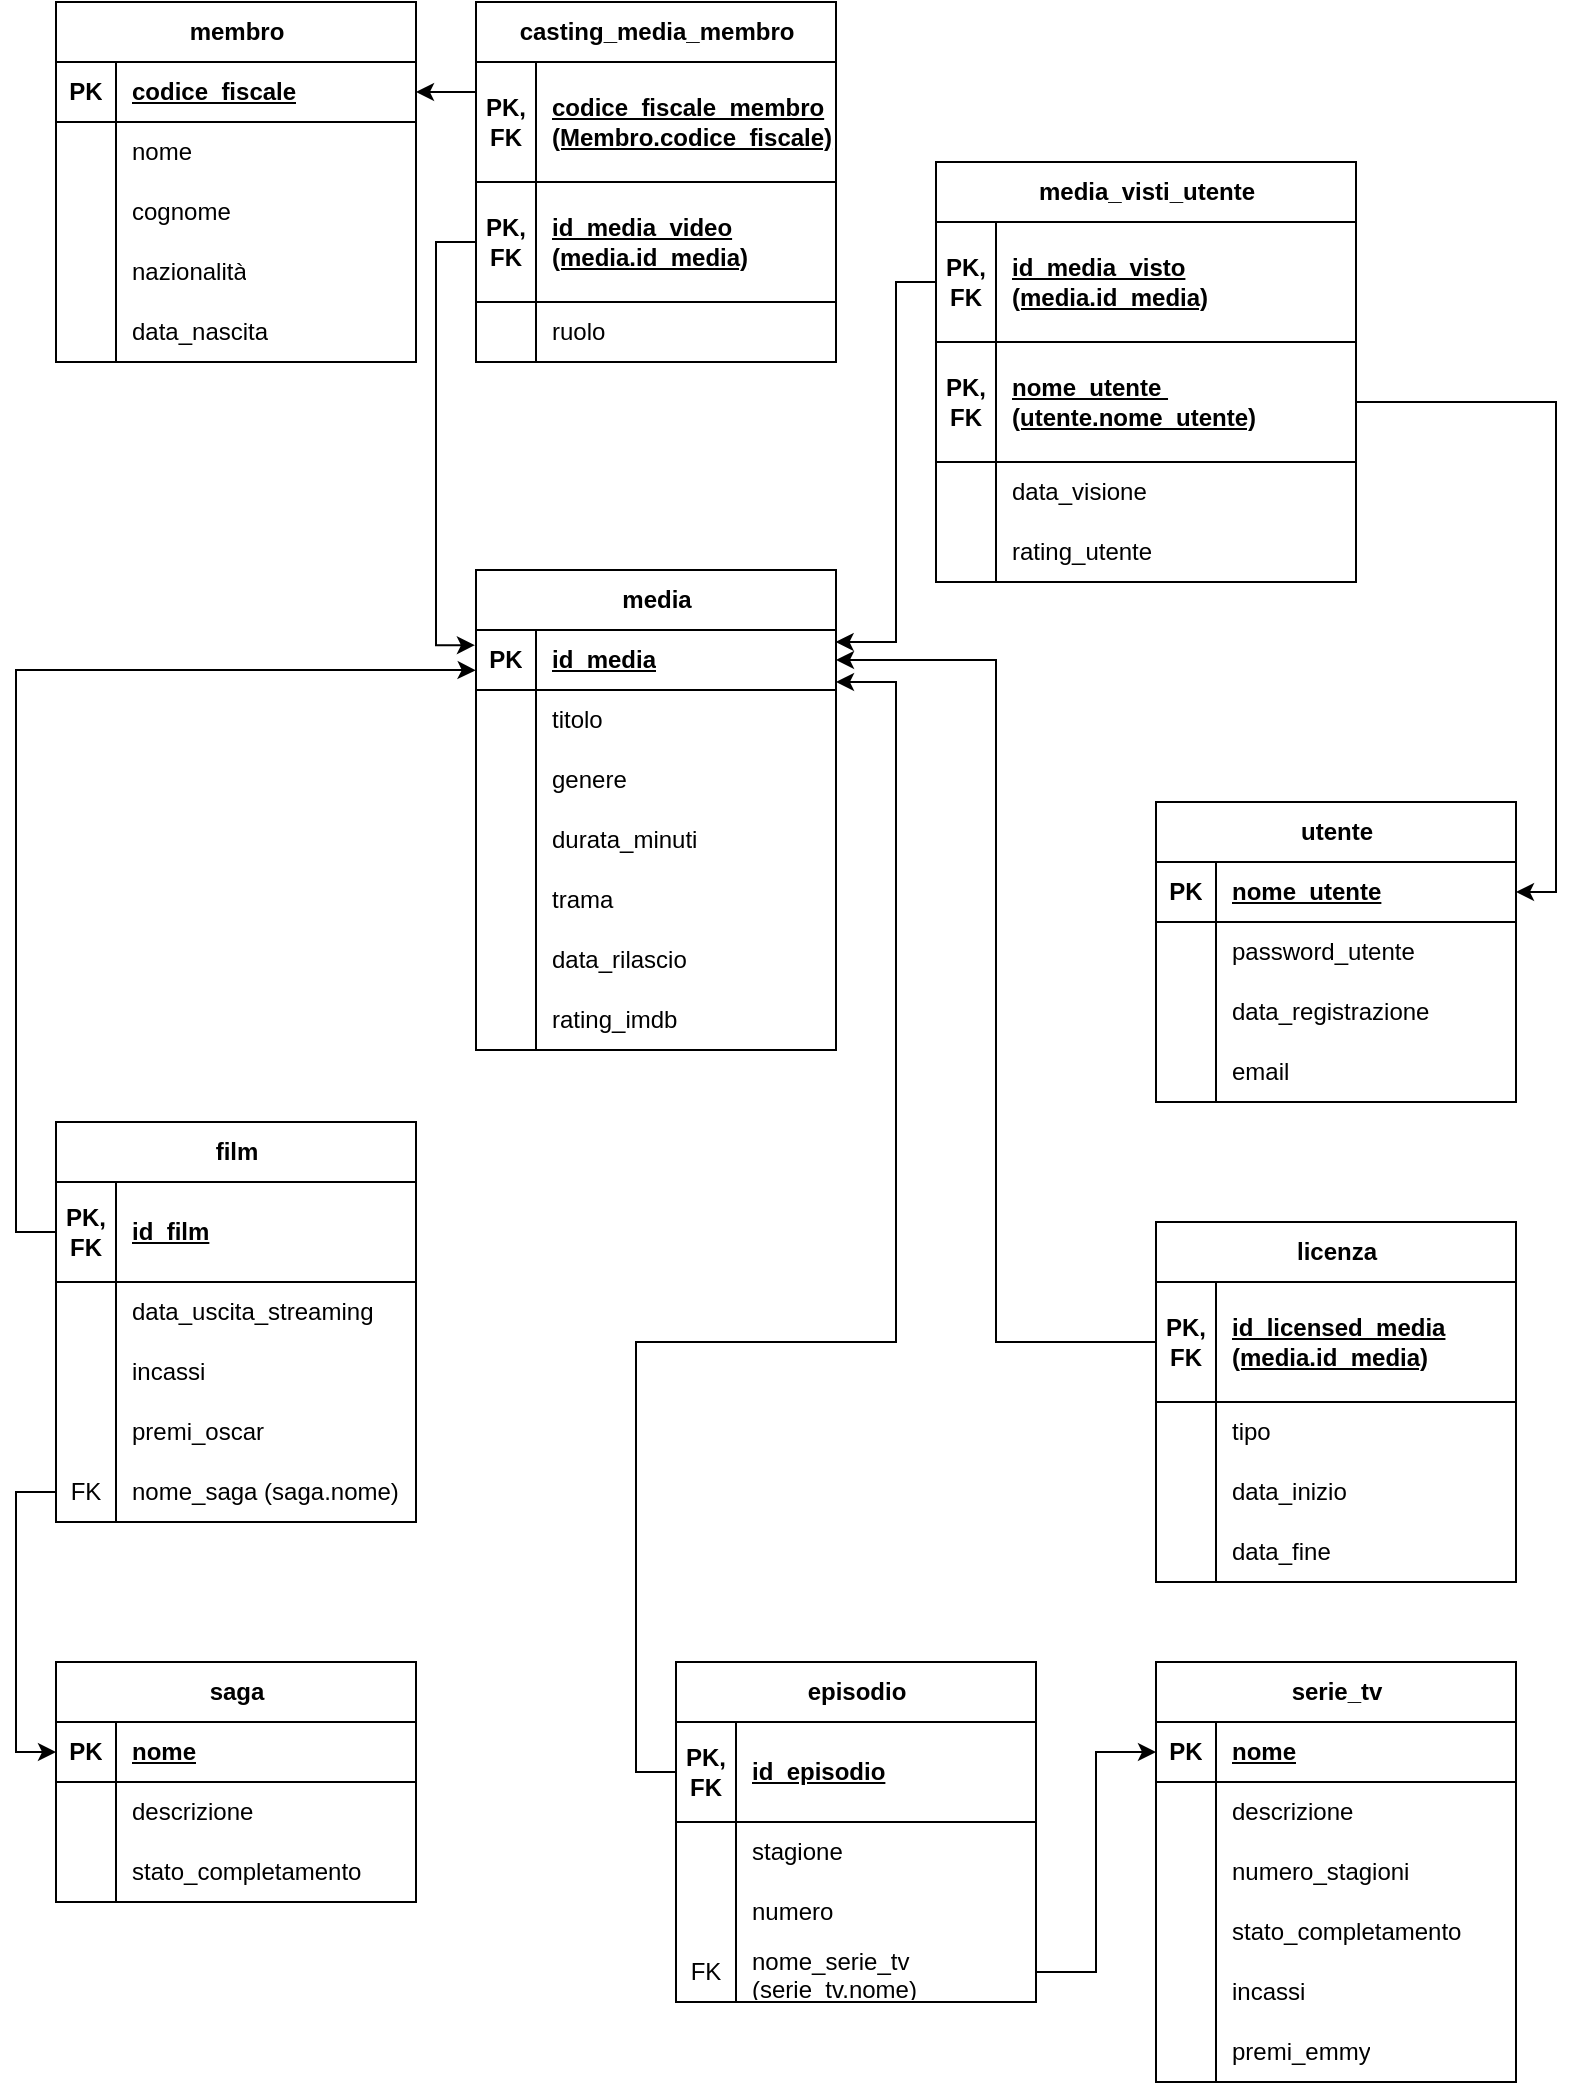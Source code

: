 <mxfile version="27.1.1">
  <diagram name="Pagina-1" id="Is1nwvi72sFFhb8NUbO_">
    <mxGraphModel dx="2946" dy="1118" grid="1" gridSize="10" guides="1" tooltips="1" connect="1" arrows="1" fold="1" page="1" pageScale="1" pageWidth="827" pageHeight="1169" math="0" shadow="0">
      <root>
        <mxCell id="0" />
        <mxCell id="1" parent="0" />
        <mxCell id="gFpOx9tcEaJgVIVXLJ1f-7" value="saga" style="shape=table;startSize=30;container=1;collapsible=1;childLayout=tableLayout;fixedRows=1;rowLines=0;fontStyle=1;align=center;resizeLast=1;html=1;" parent="1" vertex="1">
          <mxGeometry x="40" y="840" width="180" height="120" as="geometry" />
        </mxCell>
        <mxCell id="gFpOx9tcEaJgVIVXLJ1f-8" value="" style="shape=tableRow;horizontal=0;startSize=0;swimlaneHead=0;swimlaneBody=0;fillColor=none;collapsible=0;dropTarget=0;points=[[0,0.5],[1,0.5]];portConstraint=eastwest;top=0;left=0;right=0;bottom=1;" parent="gFpOx9tcEaJgVIVXLJ1f-7" vertex="1">
          <mxGeometry y="30" width="180" height="30" as="geometry" />
        </mxCell>
        <mxCell id="gFpOx9tcEaJgVIVXLJ1f-9" value="PK" style="shape=partialRectangle;connectable=0;fillColor=none;top=0;left=0;bottom=0;right=0;fontStyle=1;overflow=hidden;whiteSpace=wrap;html=1;" parent="gFpOx9tcEaJgVIVXLJ1f-8" vertex="1">
          <mxGeometry width="30" height="30" as="geometry">
            <mxRectangle width="30" height="30" as="alternateBounds" />
          </mxGeometry>
        </mxCell>
        <mxCell id="gFpOx9tcEaJgVIVXLJ1f-10" value="nome" style="shape=partialRectangle;connectable=0;fillColor=none;top=0;left=0;bottom=0;right=0;align=left;spacingLeft=6;fontStyle=5;overflow=hidden;whiteSpace=wrap;html=1;" parent="gFpOx9tcEaJgVIVXLJ1f-8" vertex="1">
          <mxGeometry x="30" width="150" height="30" as="geometry">
            <mxRectangle width="150" height="30" as="alternateBounds" />
          </mxGeometry>
        </mxCell>
        <mxCell id="gFpOx9tcEaJgVIVXLJ1f-11" value="" style="shape=tableRow;horizontal=0;startSize=0;swimlaneHead=0;swimlaneBody=0;fillColor=none;collapsible=0;dropTarget=0;points=[[0,0.5],[1,0.5]];portConstraint=eastwest;top=0;left=0;right=0;bottom=0;" parent="gFpOx9tcEaJgVIVXLJ1f-7" vertex="1">
          <mxGeometry y="60" width="180" height="30" as="geometry" />
        </mxCell>
        <mxCell id="gFpOx9tcEaJgVIVXLJ1f-12" value="" style="shape=partialRectangle;connectable=0;fillColor=none;top=0;left=0;bottom=0;right=0;editable=1;overflow=hidden;whiteSpace=wrap;html=1;" parent="gFpOx9tcEaJgVIVXLJ1f-11" vertex="1">
          <mxGeometry width="30" height="30" as="geometry">
            <mxRectangle width="30" height="30" as="alternateBounds" />
          </mxGeometry>
        </mxCell>
        <mxCell id="gFpOx9tcEaJgVIVXLJ1f-13" value="descrizione" style="shape=partialRectangle;connectable=0;fillColor=none;top=0;left=0;bottom=0;right=0;align=left;spacingLeft=6;overflow=hidden;whiteSpace=wrap;html=1;" parent="gFpOx9tcEaJgVIVXLJ1f-11" vertex="1">
          <mxGeometry x="30" width="150" height="30" as="geometry">
            <mxRectangle width="150" height="30" as="alternateBounds" />
          </mxGeometry>
        </mxCell>
        <mxCell id="gFpOx9tcEaJgVIVXLJ1f-14" value="" style="shape=tableRow;horizontal=0;startSize=0;swimlaneHead=0;swimlaneBody=0;fillColor=none;collapsible=0;dropTarget=0;points=[[0,0.5],[1,0.5]];portConstraint=eastwest;top=0;left=0;right=0;bottom=0;" parent="gFpOx9tcEaJgVIVXLJ1f-7" vertex="1">
          <mxGeometry y="90" width="180" height="30" as="geometry" />
        </mxCell>
        <mxCell id="gFpOx9tcEaJgVIVXLJ1f-15" value="" style="shape=partialRectangle;connectable=0;fillColor=none;top=0;left=0;bottom=0;right=0;editable=1;overflow=hidden;whiteSpace=wrap;html=1;" parent="gFpOx9tcEaJgVIVXLJ1f-14" vertex="1">
          <mxGeometry width="30" height="30" as="geometry">
            <mxRectangle width="30" height="30" as="alternateBounds" />
          </mxGeometry>
        </mxCell>
        <mxCell id="gFpOx9tcEaJgVIVXLJ1f-16" value="stato_completamento" style="shape=partialRectangle;connectable=0;fillColor=none;top=0;left=0;bottom=0;right=0;align=left;spacingLeft=6;overflow=hidden;whiteSpace=wrap;html=1;" parent="gFpOx9tcEaJgVIVXLJ1f-14" vertex="1">
          <mxGeometry x="30" width="150" height="30" as="geometry">
            <mxRectangle width="150" height="30" as="alternateBounds" />
          </mxGeometry>
        </mxCell>
        <mxCell id="gFpOx9tcEaJgVIVXLJ1f-26" value="serie_tv" style="shape=table;startSize=30;container=1;collapsible=1;childLayout=tableLayout;fixedRows=1;rowLines=0;fontStyle=1;align=center;resizeLast=1;html=1;" parent="1" vertex="1">
          <mxGeometry x="590" y="840" width="180" height="210" as="geometry" />
        </mxCell>
        <mxCell id="gFpOx9tcEaJgVIVXLJ1f-27" value="" style="shape=tableRow;horizontal=0;startSize=0;swimlaneHead=0;swimlaneBody=0;fillColor=none;collapsible=0;dropTarget=0;points=[[0,0.5],[1,0.5]];portConstraint=eastwest;top=0;left=0;right=0;bottom=1;" parent="gFpOx9tcEaJgVIVXLJ1f-26" vertex="1">
          <mxGeometry y="30" width="180" height="30" as="geometry" />
        </mxCell>
        <mxCell id="gFpOx9tcEaJgVIVXLJ1f-28" value="PK" style="shape=partialRectangle;connectable=0;fillColor=none;top=0;left=0;bottom=0;right=0;fontStyle=1;overflow=hidden;whiteSpace=wrap;html=1;" parent="gFpOx9tcEaJgVIVXLJ1f-27" vertex="1">
          <mxGeometry width="30" height="30" as="geometry">
            <mxRectangle width="30" height="30" as="alternateBounds" />
          </mxGeometry>
        </mxCell>
        <mxCell id="gFpOx9tcEaJgVIVXLJ1f-29" value="nome" style="shape=partialRectangle;connectable=0;fillColor=none;top=0;left=0;bottom=0;right=0;align=left;spacingLeft=6;fontStyle=5;overflow=hidden;whiteSpace=wrap;html=1;" parent="gFpOx9tcEaJgVIVXLJ1f-27" vertex="1">
          <mxGeometry x="30" width="150" height="30" as="geometry">
            <mxRectangle width="150" height="30" as="alternateBounds" />
          </mxGeometry>
        </mxCell>
        <mxCell id="gFpOx9tcEaJgVIVXLJ1f-30" value="" style="shape=tableRow;horizontal=0;startSize=0;swimlaneHead=0;swimlaneBody=0;fillColor=none;collapsible=0;dropTarget=0;points=[[0,0.5],[1,0.5]];portConstraint=eastwest;top=0;left=0;right=0;bottom=0;" parent="gFpOx9tcEaJgVIVXLJ1f-26" vertex="1">
          <mxGeometry y="60" width="180" height="30" as="geometry" />
        </mxCell>
        <mxCell id="gFpOx9tcEaJgVIVXLJ1f-31" value="" style="shape=partialRectangle;connectable=0;fillColor=none;top=0;left=0;bottom=0;right=0;editable=1;overflow=hidden;whiteSpace=wrap;html=1;" parent="gFpOx9tcEaJgVIVXLJ1f-30" vertex="1">
          <mxGeometry width="30" height="30" as="geometry">
            <mxRectangle width="30" height="30" as="alternateBounds" />
          </mxGeometry>
        </mxCell>
        <mxCell id="gFpOx9tcEaJgVIVXLJ1f-32" value="descrizione" style="shape=partialRectangle;connectable=0;fillColor=none;top=0;left=0;bottom=0;right=0;align=left;spacingLeft=6;overflow=hidden;whiteSpace=wrap;html=1;" parent="gFpOx9tcEaJgVIVXLJ1f-30" vertex="1">
          <mxGeometry x="30" width="150" height="30" as="geometry">
            <mxRectangle width="150" height="30" as="alternateBounds" />
          </mxGeometry>
        </mxCell>
        <mxCell id="gFpOx9tcEaJgVIVXLJ1f-33" value="" style="shape=tableRow;horizontal=0;startSize=0;swimlaneHead=0;swimlaneBody=0;fillColor=none;collapsible=0;dropTarget=0;points=[[0,0.5],[1,0.5]];portConstraint=eastwest;top=0;left=0;right=0;bottom=0;" parent="gFpOx9tcEaJgVIVXLJ1f-26" vertex="1">
          <mxGeometry y="90" width="180" height="30" as="geometry" />
        </mxCell>
        <mxCell id="gFpOx9tcEaJgVIVXLJ1f-34" value="" style="shape=partialRectangle;connectable=0;fillColor=none;top=0;left=0;bottom=0;right=0;editable=1;overflow=hidden;whiteSpace=wrap;html=1;" parent="gFpOx9tcEaJgVIVXLJ1f-33" vertex="1">
          <mxGeometry width="30" height="30" as="geometry">
            <mxRectangle width="30" height="30" as="alternateBounds" />
          </mxGeometry>
        </mxCell>
        <mxCell id="gFpOx9tcEaJgVIVXLJ1f-35" value="numero_stagioni" style="shape=partialRectangle;connectable=0;fillColor=none;top=0;left=0;bottom=0;right=0;align=left;spacingLeft=6;overflow=hidden;whiteSpace=wrap;html=1;" parent="gFpOx9tcEaJgVIVXLJ1f-33" vertex="1">
          <mxGeometry x="30" width="150" height="30" as="geometry">
            <mxRectangle width="150" height="30" as="alternateBounds" />
          </mxGeometry>
        </mxCell>
        <mxCell id="gFpOx9tcEaJgVIVXLJ1f-36" value="" style="shape=tableRow;horizontal=0;startSize=0;swimlaneHead=0;swimlaneBody=0;fillColor=none;collapsible=0;dropTarget=0;points=[[0,0.5],[1,0.5]];portConstraint=eastwest;top=0;left=0;right=0;bottom=0;" parent="gFpOx9tcEaJgVIVXLJ1f-26" vertex="1">
          <mxGeometry y="120" width="180" height="30" as="geometry" />
        </mxCell>
        <mxCell id="gFpOx9tcEaJgVIVXLJ1f-37" value="" style="shape=partialRectangle;connectable=0;fillColor=none;top=0;left=0;bottom=0;right=0;editable=1;overflow=hidden;whiteSpace=wrap;html=1;" parent="gFpOx9tcEaJgVIVXLJ1f-36" vertex="1">
          <mxGeometry width="30" height="30" as="geometry">
            <mxRectangle width="30" height="30" as="alternateBounds" />
          </mxGeometry>
        </mxCell>
        <mxCell id="gFpOx9tcEaJgVIVXLJ1f-38" value="stato_completamento" style="shape=partialRectangle;connectable=0;fillColor=none;top=0;left=0;bottom=0;right=0;align=left;spacingLeft=6;overflow=hidden;whiteSpace=wrap;html=1;" parent="gFpOx9tcEaJgVIVXLJ1f-36" vertex="1">
          <mxGeometry x="30" width="150" height="30" as="geometry">
            <mxRectangle width="150" height="30" as="alternateBounds" />
          </mxGeometry>
        </mxCell>
        <mxCell id="gFpOx9tcEaJgVIVXLJ1f-42" value="" style="shape=tableRow;horizontal=0;startSize=0;swimlaneHead=0;swimlaneBody=0;fillColor=none;collapsible=0;dropTarget=0;points=[[0,0.5],[1,0.5]];portConstraint=eastwest;top=0;left=0;right=0;bottom=0;" parent="gFpOx9tcEaJgVIVXLJ1f-26" vertex="1">
          <mxGeometry y="150" width="180" height="30" as="geometry" />
        </mxCell>
        <mxCell id="gFpOx9tcEaJgVIVXLJ1f-43" value="" style="shape=partialRectangle;connectable=0;fillColor=none;top=0;left=0;bottom=0;right=0;editable=1;overflow=hidden;whiteSpace=wrap;html=1;" parent="gFpOx9tcEaJgVIVXLJ1f-42" vertex="1">
          <mxGeometry width="30" height="30" as="geometry">
            <mxRectangle width="30" height="30" as="alternateBounds" />
          </mxGeometry>
        </mxCell>
        <mxCell id="gFpOx9tcEaJgVIVXLJ1f-44" value="incassi" style="shape=partialRectangle;connectable=0;fillColor=none;top=0;left=0;bottom=0;right=0;align=left;spacingLeft=6;overflow=hidden;whiteSpace=wrap;html=1;" parent="gFpOx9tcEaJgVIVXLJ1f-42" vertex="1">
          <mxGeometry x="30" width="150" height="30" as="geometry">
            <mxRectangle width="150" height="30" as="alternateBounds" />
          </mxGeometry>
        </mxCell>
        <mxCell id="gFpOx9tcEaJgVIVXLJ1f-45" value="" style="shape=tableRow;horizontal=0;startSize=0;swimlaneHead=0;swimlaneBody=0;fillColor=none;collapsible=0;dropTarget=0;points=[[0,0.5],[1,0.5]];portConstraint=eastwest;top=0;left=0;right=0;bottom=0;" parent="gFpOx9tcEaJgVIVXLJ1f-26" vertex="1">
          <mxGeometry y="180" width="180" height="30" as="geometry" />
        </mxCell>
        <mxCell id="gFpOx9tcEaJgVIVXLJ1f-46" value="" style="shape=partialRectangle;connectable=0;fillColor=none;top=0;left=0;bottom=0;right=0;editable=1;overflow=hidden;whiteSpace=wrap;html=1;" parent="gFpOx9tcEaJgVIVXLJ1f-45" vertex="1">
          <mxGeometry width="30" height="30" as="geometry">
            <mxRectangle width="30" height="30" as="alternateBounds" />
          </mxGeometry>
        </mxCell>
        <mxCell id="gFpOx9tcEaJgVIVXLJ1f-47" value="premi_emmy" style="shape=partialRectangle;connectable=0;fillColor=none;top=0;left=0;bottom=0;right=0;align=left;spacingLeft=6;overflow=hidden;whiteSpace=wrap;html=1;" parent="gFpOx9tcEaJgVIVXLJ1f-45" vertex="1">
          <mxGeometry x="30" width="150" height="30" as="geometry">
            <mxRectangle width="150" height="30" as="alternateBounds" />
          </mxGeometry>
        </mxCell>
        <mxCell id="gFpOx9tcEaJgVIVXLJ1f-48" value="film" style="shape=table;startSize=30;container=1;collapsible=1;childLayout=tableLayout;fixedRows=1;rowLines=0;fontStyle=1;align=center;resizeLast=1;html=1;" parent="1" vertex="1">
          <mxGeometry x="40" y="570" width="180" height="200" as="geometry" />
        </mxCell>
        <mxCell id="gFpOx9tcEaJgVIVXLJ1f-49" value="" style="shape=tableRow;horizontal=0;startSize=0;swimlaneHead=0;swimlaneBody=0;fillColor=none;collapsible=0;dropTarget=0;points=[[0,0.5],[1,0.5]];portConstraint=eastwest;top=0;left=0;right=0;bottom=1;" parent="gFpOx9tcEaJgVIVXLJ1f-48" vertex="1">
          <mxGeometry y="30" width="180" height="50" as="geometry" />
        </mxCell>
        <mxCell id="gFpOx9tcEaJgVIVXLJ1f-50" value="&lt;div&gt;PK,&lt;/div&gt;&lt;div&gt;FK&lt;/div&gt;" style="shape=partialRectangle;connectable=0;fillColor=none;top=0;left=0;bottom=0;right=0;fontStyle=1;overflow=hidden;whiteSpace=wrap;html=1;" parent="gFpOx9tcEaJgVIVXLJ1f-49" vertex="1">
          <mxGeometry width="30" height="50" as="geometry">
            <mxRectangle width="30" height="50" as="alternateBounds" />
          </mxGeometry>
        </mxCell>
        <mxCell id="gFpOx9tcEaJgVIVXLJ1f-51" value="id_film" style="shape=partialRectangle;connectable=0;fillColor=none;top=0;left=0;bottom=0;right=0;align=left;spacingLeft=6;fontStyle=5;overflow=hidden;whiteSpace=wrap;html=1;" parent="gFpOx9tcEaJgVIVXLJ1f-49" vertex="1">
          <mxGeometry x="30" width="150" height="50" as="geometry">
            <mxRectangle width="150" height="50" as="alternateBounds" />
          </mxGeometry>
        </mxCell>
        <mxCell id="gFpOx9tcEaJgVIVXLJ1f-70" value="" style="shape=tableRow;horizontal=0;startSize=0;swimlaneHead=0;swimlaneBody=0;fillColor=none;collapsible=0;dropTarget=0;points=[[0,0.5],[1,0.5]];portConstraint=eastwest;top=0;left=0;right=0;bottom=0;" parent="gFpOx9tcEaJgVIVXLJ1f-48" vertex="1">
          <mxGeometry y="80" width="180" height="30" as="geometry" />
        </mxCell>
        <mxCell id="gFpOx9tcEaJgVIVXLJ1f-71" value="" style="shape=partialRectangle;connectable=0;fillColor=none;top=0;left=0;bottom=0;right=0;editable=1;overflow=hidden;whiteSpace=wrap;html=1;" parent="gFpOx9tcEaJgVIVXLJ1f-70" vertex="1">
          <mxGeometry width="30" height="30" as="geometry">
            <mxRectangle width="30" height="30" as="alternateBounds" />
          </mxGeometry>
        </mxCell>
        <mxCell id="gFpOx9tcEaJgVIVXLJ1f-72" value="data_uscita_streaming" style="shape=partialRectangle;connectable=0;fillColor=none;top=0;left=0;bottom=0;right=0;align=left;spacingLeft=6;overflow=hidden;whiteSpace=wrap;html=1;" parent="gFpOx9tcEaJgVIVXLJ1f-70" vertex="1">
          <mxGeometry x="30" width="150" height="30" as="geometry">
            <mxRectangle width="150" height="30" as="alternateBounds" />
          </mxGeometry>
        </mxCell>
        <mxCell id="gFpOx9tcEaJgVIVXLJ1f-73" value="" style="shape=tableRow;horizontal=0;startSize=0;swimlaneHead=0;swimlaneBody=0;fillColor=none;collapsible=0;dropTarget=0;points=[[0,0.5],[1,0.5]];portConstraint=eastwest;top=0;left=0;right=0;bottom=0;" parent="gFpOx9tcEaJgVIVXLJ1f-48" vertex="1">
          <mxGeometry y="110" width="180" height="30" as="geometry" />
        </mxCell>
        <mxCell id="gFpOx9tcEaJgVIVXLJ1f-74" value="" style="shape=partialRectangle;connectable=0;fillColor=none;top=0;left=0;bottom=0;right=0;editable=1;overflow=hidden;whiteSpace=wrap;html=1;" parent="gFpOx9tcEaJgVIVXLJ1f-73" vertex="1">
          <mxGeometry width="30" height="30" as="geometry">
            <mxRectangle width="30" height="30" as="alternateBounds" />
          </mxGeometry>
        </mxCell>
        <mxCell id="gFpOx9tcEaJgVIVXLJ1f-75" value="incassi" style="shape=partialRectangle;connectable=0;fillColor=none;top=0;left=0;bottom=0;right=0;align=left;spacingLeft=6;overflow=hidden;whiteSpace=wrap;html=1;" parent="gFpOx9tcEaJgVIVXLJ1f-73" vertex="1">
          <mxGeometry x="30" width="150" height="30" as="geometry">
            <mxRectangle width="150" height="30" as="alternateBounds" />
          </mxGeometry>
        </mxCell>
        <mxCell id="gFpOx9tcEaJgVIVXLJ1f-76" value="" style="shape=tableRow;horizontal=0;startSize=0;swimlaneHead=0;swimlaneBody=0;fillColor=none;collapsible=0;dropTarget=0;points=[[0,0.5],[1,0.5]];portConstraint=eastwest;top=0;left=0;right=0;bottom=0;" parent="gFpOx9tcEaJgVIVXLJ1f-48" vertex="1">
          <mxGeometry y="140" width="180" height="30" as="geometry" />
        </mxCell>
        <mxCell id="gFpOx9tcEaJgVIVXLJ1f-77" value="" style="shape=partialRectangle;connectable=0;fillColor=none;top=0;left=0;bottom=0;right=0;editable=1;overflow=hidden;whiteSpace=wrap;html=1;" parent="gFpOx9tcEaJgVIVXLJ1f-76" vertex="1">
          <mxGeometry width="30" height="30" as="geometry">
            <mxRectangle width="30" height="30" as="alternateBounds" />
          </mxGeometry>
        </mxCell>
        <mxCell id="gFpOx9tcEaJgVIVXLJ1f-78" value="premi_oscar" style="shape=partialRectangle;connectable=0;fillColor=none;top=0;left=0;bottom=0;right=0;align=left;spacingLeft=6;overflow=hidden;whiteSpace=wrap;html=1;" parent="gFpOx9tcEaJgVIVXLJ1f-76" vertex="1">
          <mxGeometry x="30" width="150" height="30" as="geometry">
            <mxRectangle width="150" height="30" as="alternateBounds" />
          </mxGeometry>
        </mxCell>
        <mxCell id="gFpOx9tcEaJgVIVXLJ1f-143" style="shape=tableRow;horizontal=0;startSize=0;swimlaneHead=0;swimlaneBody=0;fillColor=none;collapsible=0;dropTarget=0;points=[[0,0.5],[1,0.5]];portConstraint=eastwest;top=0;left=0;right=0;bottom=0;" parent="gFpOx9tcEaJgVIVXLJ1f-48" vertex="1">
          <mxGeometry y="170" width="180" height="30" as="geometry" />
        </mxCell>
        <mxCell id="gFpOx9tcEaJgVIVXLJ1f-144" value="FK" style="shape=partialRectangle;connectable=0;fillColor=none;top=0;left=0;bottom=0;right=0;editable=1;overflow=hidden;whiteSpace=wrap;html=1;" parent="gFpOx9tcEaJgVIVXLJ1f-143" vertex="1">
          <mxGeometry width="30" height="30" as="geometry">
            <mxRectangle width="30" height="30" as="alternateBounds" />
          </mxGeometry>
        </mxCell>
        <mxCell id="gFpOx9tcEaJgVIVXLJ1f-145" value="nome_saga (saga.nome)" style="shape=partialRectangle;connectable=0;fillColor=none;top=0;left=0;bottom=0;right=0;align=left;spacingLeft=6;overflow=hidden;whiteSpace=wrap;html=1;" parent="gFpOx9tcEaJgVIVXLJ1f-143" vertex="1">
          <mxGeometry x="30" width="150" height="30" as="geometry">
            <mxRectangle width="150" height="30" as="alternateBounds" />
          </mxGeometry>
        </mxCell>
        <mxCell id="gFpOx9tcEaJgVIVXLJ1f-79" value="episodio" style="shape=table;startSize=30;container=1;collapsible=1;childLayout=tableLayout;fixedRows=1;rowLines=0;fontStyle=1;align=center;resizeLast=1;html=1;" parent="1" vertex="1">
          <mxGeometry x="350" y="840" width="180" height="170" as="geometry" />
        </mxCell>
        <mxCell id="gFpOx9tcEaJgVIVXLJ1f-80" value="" style="shape=tableRow;horizontal=0;startSize=0;swimlaneHead=0;swimlaneBody=0;fillColor=none;collapsible=0;dropTarget=0;points=[[0,0.5],[1,0.5]];portConstraint=eastwest;top=0;left=0;right=0;bottom=1;" parent="gFpOx9tcEaJgVIVXLJ1f-79" vertex="1">
          <mxGeometry y="30" width="180" height="50" as="geometry" />
        </mxCell>
        <mxCell id="gFpOx9tcEaJgVIVXLJ1f-81" value="&lt;div&gt;PK,&lt;/div&gt;&lt;div&gt;FK&lt;/div&gt;" style="shape=partialRectangle;connectable=0;fillColor=none;top=0;left=0;bottom=0;right=0;fontStyle=1;overflow=hidden;whiteSpace=wrap;html=1;" parent="gFpOx9tcEaJgVIVXLJ1f-80" vertex="1">
          <mxGeometry width="30" height="50" as="geometry">
            <mxRectangle width="30" height="50" as="alternateBounds" />
          </mxGeometry>
        </mxCell>
        <mxCell id="gFpOx9tcEaJgVIVXLJ1f-82" value="id_episodio" style="shape=partialRectangle;connectable=0;fillColor=none;top=0;left=0;bottom=0;right=0;align=left;spacingLeft=6;fontStyle=5;overflow=hidden;whiteSpace=wrap;html=1;" parent="gFpOx9tcEaJgVIVXLJ1f-80" vertex="1">
          <mxGeometry x="30" width="150" height="50" as="geometry">
            <mxRectangle width="150" height="50" as="alternateBounds" />
          </mxGeometry>
        </mxCell>
        <mxCell id="gFpOx9tcEaJgVIVXLJ1f-101" value="" style="shape=tableRow;horizontal=0;startSize=0;swimlaneHead=0;swimlaneBody=0;fillColor=none;collapsible=0;dropTarget=0;points=[[0,0.5],[1,0.5]];portConstraint=eastwest;top=0;left=0;right=0;bottom=0;" parent="gFpOx9tcEaJgVIVXLJ1f-79" vertex="1">
          <mxGeometry y="80" width="180" height="30" as="geometry" />
        </mxCell>
        <mxCell id="gFpOx9tcEaJgVIVXLJ1f-102" value="" style="shape=partialRectangle;connectable=0;fillColor=none;top=0;left=0;bottom=0;right=0;editable=1;overflow=hidden;whiteSpace=wrap;html=1;" parent="gFpOx9tcEaJgVIVXLJ1f-101" vertex="1">
          <mxGeometry width="30" height="30" as="geometry">
            <mxRectangle width="30" height="30" as="alternateBounds" />
          </mxGeometry>
        </mxCell>
        <mxCell id="gFpOx9tcEaJgVIVXLJ1f-103" value="stagione" style="shape=partialRectangle;connectable=0;fillColor=none;top=0;left=0;bottom=0;right=0;align=left;spacingLeft=6;overflow=hidden;whiteSpace=wrap;html=1;" parent="gFpOx9tcEaJgVIVXLJ1f-101" vertex="1">
          <mxGeometry x="30" width="150" height="30" as="geometry">
            <mxRectangle width="150" height="30" as="alternateBounds" />
          </mxGeometry>
        </mxCell>
        <mxCell id="gFpOx9tcEaJgVIVXLJ1f-104" value="" style="shape=tableRow;horizontal=0;startSize=0;swimlaneHead=0;swimlaneBody=0;fillColor=none;collapsible=0;dropTarget=0;points=[[0,0.5],[1,0.5]];portConstraint=eastwest;top=0;left=0;right=0;bottom=0;" parent="gFpOx9tcEaJgVIVXLJ1f-79" vertex="1">
          <mxGeometry y="110" width="180" height="30" as="geometry" />
        </mxCell>
        <mxCell id="gFpOx9tcEaJgVIVXLJ1f-105" value="" style="shape=partialRectangle;connectable=0;fillColor=none;top=0;left=0;bottom=0;right=0;editable=1;overflow=hidden;whiteSpace=wrap;html=1;" parent="gFpOx9tcEaJgVIVXLJ1f-104" vertex="1">
          <mxGeometry width="30" height="30" as="geometry">
            <mxRectangle width="30" height="30" as="alternateBounds" />
          </mxGeometry>
        </mxCell>
        <mxCell id="gFpOx9tcEaJgVIVXLJ1f-106" value="numero" style="shape=partialRectangle;connectable=0;fillColor=none;top=0;left=0;bottom=0;right=0;align=left;spacingLeft=6;overflow=hidden;whiteSpace=wrap;html=1;" parent="gFpOx9tcEaJgVIVXLJ1f-104" vertex="1">
          <mxGeometry x="30" width="150" height="30" as="geometry">
            <mxRectangle width="150" height="30" as="alternateBounds" />
          </mxGeometry>
        </mxCell>
        <mxCell id="gFpOx9tcEaJgVIVXLJ1f-107" value="" style="shape=tableRow;horizontal=0;startSize=0;swimlaneHead=0;swimlaneBody=0;fillColor=none;collapsible=0;dropTarget=0;points=[[0,0.5],[1,0.5]];portConstraint=eastwest;top=0;left=0;right=0;bottom=0;" parent="gFpOx9tcEaJgVIVXLJ1f-79" vertex="1">
          <mxGeometry y="140" width="180" height="30" as="geometry" />
        </mxCell>
        <mxCell id="gFpOx9tcEaJgVIVXLJ1f-108" value="FK" style="shape=partialRectangle;connectable=0;fillColor=none;top=0;left=0;bottom=0;right=0;editable=1;overflow=hidden;whiteSpace=wrap;html=1;" parent="gFpOx9tcEaJgVIVXLJ1f-107" vertex="1">
          <mxGeometry width="30" height="30" as="geometry">
            <mxRectangle width="30" height="30" as="alternateBounds" />
          </mxGeometry>
        </mxCell>
        <mxCell id="gFpOx9tcEaJgVIVXLJ1f-109" value="nome_serie_tv (serie_tv.nome)" style="shape=partialRectangle;connectable=0;fillColor=none;top=0;left=0;bottom=0;right=0;align=left;spacingLeft=6;overflow=hidden;whiteSpace=wrap;html=1;" parent="gFpOx9tcEaJgVIVXLJ1f-107" vertex="1">
          <mxGeometry x="30" width="150" height="30" as="geometry">
            <mxRectangle width="150" height="30" as="alternateBounds" />
          </mxGeometry>
        </mxCell>
        <mxCell id="gFpOx9tcEaJgVIVXLJ1f-146" value="membro" style="shape=table;startSize=30;container=1;collapsible=1;childLayout=tableLayout;fixedRows=1;rowLines=0;fontStyle=1;align=center;resizeLast=1;html=1;" parent="1" vertex="1">
          <mxGeometry x="40" y="10" width="180" height="180" as="geometry" />
        </mxCell>
        <mxCell id="gFpOx9tcEaJgVIVXLJ1f-147" value="" style="shape=tableRow;horizontal=0;startSize=0;swimlaneHead=0;swimlaneBody=0;fillColor=none;collapsible=0;dropTarget=0;points=[[0,0.5],[1,0.5]];portConstraint=eastwest;top=0;left=0;right=0;bottom=1;" parent="gFpOx9tcEaJgVIVXLJ1f-146" vertex="1">
          <mxGeometry y="30" width="180" height="30" as="geometry" />
        </mxCell>
        <mxCell id="gFpOx9tcEaJgVIVXLJ1f-148" value="PK" style="shape=partialRectangle;connectable=0;fillColor=none;top=0;left=0;bottom=0;right=0;fontStyle=1;overflow=hidden;whiteSpace=wrap;html=1;" parent="gFpOx9tcEaJgVIVXLJ1f-147" vertex="1">
          <mxGeometry width="30" height="30" as="geometry">
            <mxRectangle width="30" height="30" as="alternateBounds" />
          </mxGeometry>
        </mxCell>
        <mxCell id="gFpOx9tcEaJgVIVXLJ1f-149" value="codice_fiscale" style="shape=partialRectangle;connectable=0;fillColor=none;top=0;left=0;bottom=0;right=0;align=left;spacingLeft=6;fontStyle=5;overflow=hidden;whiteSpace=wrap;html=1;" parent="gFpOx9tcEaJgVIVXLJ1f-147" vertex="1">
          <mxGeometry x="30" width="150" height="30" as="geometry">
            <mxRectangle width="150" height="30" as="alternateBounds" />
          </mxGeometry>
        </mxCell>
        <mxCell id="gFpOx9tcEaJgVIVXLJ1f-150" value="" style="shape=tableRow;horizontal=0;startSize=0;swimlaneHead=0;swimlaneBody=0;fillColor=none;collapsible=0;dropTarget=0;points=[[0,0.5],[1,0.5]];portConstraint=eastwest;top=0;left=0;right=0;bottom=0;" parent="gFpOx9tcEaJgVIVXLJ1f-146" vertex="1">
          <mxGeometry y="60" width="180" height="30" as="geometry" />
        </mxCell>
        <mxCell id="gFpOx9tcEaJgVIVXLJ1f-151" value="" style="shape=partialRectangle;connectable=0;fillColor=none;top=0;left=0;bottom=0;right=0;editable=1;overflow=hidden;whiteSpace=wrap;html=1;" parent="gFpOx9tcEaJgVIVXLJ1f-150" vertex="1">
          <mxGeometry width="30" height="30" as="geometry">
            <mxRectangle width="30" height="30" as="alternateBounds" />
          </mxGeometry>
        </mxCell>
        <mxCell id="gFpOx9tcEaJgVIVXLJ1f-152" value="nome" style="shape=partialRectangle;connectable=0;fillColor=none;top=0;left=0;bottom=0;right=0;align=left;spacingLeft=6;overflow=hidden;whiteSpace=wrap;html=1;" parent="gFpOx9tcEaJgVIVXLJ1f-150" vertex="1">
          <mxGeometry x="30" width="150" height="30" as="geometry">
            <mxRectangle width="150" height="30" as="alternateBounds" />
          </mxGeometry>
        </mxCell>
        <mxCell id="gFpOx9tcEaJgVIVXLJ1f-153" value="" style="shape=tableRow;horizontal=0;startSize=0;swimlaneHead=0;swimlaneBody=0;fillColor=none;collapsible=0;dropTarget=0;points=[[0,0.5],[1,0.5]];portConstraint=eastwest;top=0;left=0;right=0;bottom=0;" parent="gFpOx9tcEaJgVIVXLJ1f-146" vertex="1">
          <mxGeometry y="90" width="180" height="30" as="geometry" />
        </mxCell>
        <mxCell id="gFpOx9tcEaJgVIVXLJ1f-154" value="" style="shape=partialRectangle;connectable=0;fillColor=none;top=0;left=0;bottom=0;right=0;editable=1;overflow=hidden;whiteSpace=wrap;html=1;" parent="gFpOx9tcEaJgVIVXLJ1f-153" vertex="1">
          <mxGeometry width="30" height="30" as="geometry">
            <mxRectangle width="30" height="30" as="alternateBounds" />
          </mxGeometry>
        </mxCell>
        <mxCell id="gFpOx9tcEaJgVIVXLJ1f-155" value="cognome" style="shape=partialRectangle;connectable=0;fillColor=none;top=0;left=0;bottom=0;right=0;align=left;spacingLeft=6;overflow=hidden;whiteSpace=wrap;html=1;" parent="gFpOx9tcEaJgVIVXLJ1f-153" vertex="1">
          <mxGeometry x="30" width="150" height="30" as="geometry">
            <mxRectangle width="150" height="30" as="alternateBounds" />
          </mxGeometry>
        </mxCell>
        <mxCell id="gFpOx9tcEaJgVIVXLJ1f-156" value="" style="shape=tableRow;horizontal=0;startSize=0;swimlaneHead=0;swimlaneBody=0;fillColor=none;collapsible=0;dropTarget=0;points=[[0,0.5],[1,0.5]];portConstraint=eastwest;top=0;left=0;right=0;bottom=0;" parent="gFpOx9tcEaJgVIVXLJ1f-146" vertex="1">
          <mxGeometry y="120" width="180" height="30" as="geometry" />
        </mxCell>
        <mxCell id="gFpOx9tcEaJgVIVXLJ1f-157" value="" style="shape=partialRectangle;connectable=0;fillColor=none;top=0;left=0;bottom=0;right=0;editable=1;overflow=hidden;whiteSpace=wrap;html=1;" parent="gFpOx9tcEaJgVIVXLJ1f-156" vertex="1">
          <mxGeometry width="30" height="30" as="geometry">
            <mxRectangle width="30" height="30" as="alternateBounds" />
          </mxGeometry>
        </mxCell>
        <mxCell id="gFpOx9tcEaJgVIVXLJ1f-158" value="nazionalità" style="shape=partialRectangle;connectable=0;fillColor=none;top=0;left=0;bottom=0;right=0;align=left;spacingLeft=6;overflow=hidden;whiteSpace=wrap;html=1;" parent="gFpOx9tcEaJgVIVXLJ1f-156" vertex="1">
          <mxGeometry x="30" width="150" height="30" as="geometry">
            <mxRectangle width="150" height="30" as="alternateBounds" />
          </mxGeometry>
        </mxCell>
        <mxCell id="gFpOx9tcEaJgVIVXLJ1f-159" value="" style="shape=tableRow;horizontal=0;startSize=0;swimlaneHead=0;swimlaneBody=0;fillColor=none;collapsible=0;dropTarget=0;points=[[0,0.5],[1,0.5]];portConstraint=eastwest;top=0;left=0;right=0;bottom=0;" parent="gFpOx9tcEaJgVIVXLJ1f-146" vertex="1">
          <mxGeometry y="150" width="180" height="30" as="geometry" />
        </mxCell>
        <mxCell id="gFpOx9tcEaJgVIVXLJ1f-160" value="" style="shape=partialRectangle;connectable=0;fillColor=none;top=0;left=0;bottom=0;right=0;editable=1;overflow=hidden;whiteSpace=wrap;html=1;" parent="gFpOx9tcEaJgVIVXLJ1f-159" vertex="1">
          <mxGeometry width="30" height="30" as="geometry">
            <mxRectangle width="30" height="30" as="alternateBounds" />
          </mxGeometry>
        </mxCell>
        <mxCell id="gFpOx9tcEaJgVIVXLJ1f-161" value="data_nascita" style="shape=partialRectangle;connectable=0;fillColor=none;top=0;left=0;bottom=0;right=0;align=left;spacingLeft=6;overflow=hidden;whiteSpace=wrap;html=1;" parent="gFpOx9tcEaJgVIVXLJ1f-159" vertex="1">
          <mxGeometry x="30" width="150" height="30" as="geometry">
            <mxRectangle width="150" height="30" as="alternateBounds" />
          </mxGeometry>
        </mxCell>
        <mxCell id="gFpOx9tcEaJgVIVXLJ1f-165" value="casting_media_membro" style="shape=table;startSize=30;container=1;collapsible=1;childLayout=tableLayout;fixedRows=1;rowLines=0;fontStyle=1;align=center;resizeLast=1;html=1;" parent="1" vertex="1">
          <mxGeometry x="250" y="10" width="180" height="180" as="geometry" />
        </mxCell>
        <mxCell id="gFpOx9tcEaJgVIVXLJ1f-181" value="" style="shape=tableRow;horizontal=0;startSize=0;swimlaneHead=0;swimlaneBody=0;fillColor=none;collapsible=0;dropTarget=0;points=[[0,0.5],[1,0.5]];portConstraint=eastwest;top=0;left=0;right=0;bottom=1;" parent="gFpOx9tcEaJgVIVXLJ1f-165" vertex="1">
          <mxGeometry y="30" width="180" height="60" as="geometry" />
        </mxCell>
        <mxCell id="gFpOx9tcEaJgVIVXLJ1f-182" value="PK, FK" style="shape=partialRectangle;connectable=0;fillColor=none;top=0;left=0;bottom=0;right=0;fontStyle=1;overflow=hidden;whiteSpace=wrap;html=1;" parent="gFpOx9tcEaJgVIVXLJ1f-181" vertex="1">
          <mxGeometry width="30" height="60" as="geometry">
            <mxRectangle width="30" height="60" as="alternateBounds" />
          </mxGeometry>
        </mxCell>
        <mxCell id="gFpOx9tcEaJgVIVXLJ1f-183" value="codice_fiscale_membro (Membro.codice_fiscale)" style="shape=partialRectangle;connectable=0;fillColor=none;top=0;left=0;bottom=0;right=0;align=left;spacingLeft=6;fontStyle=5;overflow=hidden;whiteSpace=wrap;html=1;" parent="gFpOx9tcEaJgVIVXLJ1f-181" vertex="1">
          <mxGeometry x="30" width="150" height="60" as="geometry">
            <mxRectangle width="150" height="60" as="alternateBounds" />
          </mxGeometry>
        </mxCell>
        <mxCell id="gFpOx9tcEaJgVIVXLJ1f-166" value="" style="shape=tableRow;horizontal=0;startSize=0;swimlaneHead=0;swimlaneBody=0;fillColor=none;collapsible=0;dropTarget=0;points=[[0,0.5],[1,0.5]];portConstraint=eastwest;top=0;left=0;right=0;bottom=1;" parent="gFpOx9tcEaJgVIVXLJ1f-165" vertex="1">
          <mxGeometry y="90" width="180" height="60" as="geometry" />
        </mxCell>
        <mxCell id="gFpOx9tcEaJgVIVXLJ1f-167" value="PK, FK" style="shape=partialRectangle;connectable=0;fillColor=none;top=0;left=0;bottom=0;right=0;fontStyle=1;overflow=hidden;whiteSpace=wrap;html=1;" parent="gFpOx9tcEaJgVIVXLJ1f-166" vertex="1">
          <mxGeometry width="30" height="60" as="geometry">
            <mxRectangle width="30" height="60" as="alternateBounds" />
          </mxGeometry>
        </mxCell>
        <mxCell id="gFpOx9tcEaJgVIVXLJ1f-168" value="id_media_video (media.id_media)" style="shape=partialRectangle;connectable=0;fillColor=none;top=0;left=0;bottom=0;right=0;align=left;spacingLeft=6;fontStyle=5;overflow=hidden;whiteSpace=wrap;html=1;" parent="gFpOx9tcEaJgVIVXLJ1f-166" vertex="1">
          <mxGeometry x="30" width="150" height="60" as="geometry">
            <mxRectangle width="150" height="60" as="alternateBounds" />
          </mxGeometry>
        </mxCell>
        <mxCell id="gFpOx9tcEaJgVIVXLJ1f-178" value="" style="shape=tableRow;horizontal=0;startSize=0;swimlaneHead=0;swimlaneBody=0;fillColor=none;collapsible=0;dropTarget=0;points=[[0,0.5],[1,0.5]];portConstraint=eastwest;top=0;left=0;right=0;bottom=0;" parent="gFpOx9tcEaJgVIVXLJ1f-165" vertex="1">
          <mxGeometry y="150" width="180" height="30" as="geometry" />
        </mxCell>
        <mxCell id="gFpOx9tcEaJgVIVXLJ1f-179" value="" style="shape=partialRectangle;connectable=0;fillColor=none;top=0;left=0;bottom=0;right=0;editable=1;overflow=hidden;whiteSpace=wrap;html=1;" parent="gFpOx9tcEaJgVIVXLJ1f-178" vertex="1">
          <mxGeometry width="30" height="30" as="geometry">
            <mxRectangle width="30" height="30" as="alternateBounds" />
          </mxGeometry>
        </mxCell>
        <mxCell id="gFpOx9tcEaJgVIVXLJ1f-180" value="ruolo" style="shape=partialRectangle;connectable=0;fillColor=none;top=0;left=0;bottom=0;right=0;align=left;spacingLeft=6;overflow=hidden;whiteSpace=wrap;html=1;" parent="gFpOx9tcEaJgVIVXLJ1f-178" vertex="1">
          <mxGeometry x="30" width="150" height="30" as="geometry">
            <mxRectangle width="150" height="30" as="alternateBounds" />
          </mxGeometry>
        </mxCell>
        <mxCell id="gFpOx9tcEaJgVIVXLJ1f-194" value="licenza" style="shape=table;startSize=30;container=1;collapsible=1;childLayout=tableLayout;fixedRows=1;rowLines=0;fontStyle=1;align=center;resizeLast=1;html=1;" parent="1" vertex="1">
          <mxGeometry x="590" y="620" width="180" height="180" as="geometry" />
        </mxCell>
        <mxCell id="gFpOx9tcEaJgVIVXLJ1f-195" value="" style="shape=tableRow;horizontal=0;startSize=0;swimlaneHead=0;swimlaneBody=0;fillColor=none;collapsible=0;dropTarget=0;points=[[0,0.5],[1,0.5]];portConstraint=eastwest;top=0;left=0;right=0;bottom=1;" parent="gFpOx9tcEaJgVIVXLJ1f-194" vertex="1">
          <mxGeometry y="30" width="180" height="60" as="geometry" />
        </mxCell>
        <mxCell id="gFpOx9tcEaJgVIVXLJ1f-196" value="PK, FK" style="shape=partialRectangle;connectable=0;fillColor=none;top=0;left=0;bottom=0;right=0;fontStyle=1;overflow=hidden;whiteSpace=wrap;html=1;" parent="gFpOx9tcEaJgVIVXLJ1f-195" vertex="1">
          <mxGeometry width="30" height="60" as="geometry">
            <mxRectangle width="30" height="60" as="alternateBounds" />
          </mxGeometry>
        </mxCell>
        <mxCell id="gFpOx9tcEaJgVIVXLJ1f-197" value="id_licensed_media (media.id_media)" style="shape=partialRectangle;connectable=0;fillColor=none;top=0;left=0;bottom=0;right=0;align=left;spacingLeft=6;fontStyle=5;overflow=hidden;whiteSpace=wrap;html=1;" parent="gFpOx9tcEaJgVIVXLJ1f-195" vertex="1">
          <mxGeometry x="30" width="150" height="60" as="geometry">
            <mxRectangle width="150" height="60" as="alternateBounds" />
          </mxGeometry>
        </mxCell>
        <mxCell id="gFpOx9tcEaJgVIVXLJ1f-201" value="" style="shape=tableRow;horizontal=0;startSize=0;swimlaneHead=0;swimlaneBody=0;fillColor=none;collapsible=0;dropTarget=0;points=[[0,0.5],[1,0.5]];portConstraint=eastwest;top=0;left=0;right=0;bottom=0;" parent="gFpOx9tcEaJgVIVXLJ1f-194" vertex="1">
          <mxGeometry y="90" width="180" height="30" as="geometry" />
        </mxCell>
        <mxCell id="gFpOx9tcEaJgVIVXLJ1f-202" value="" style="shape=partialRectangle;connectable=0;fillColor=none;top=0;left=0;bottom=0;right=0;editable=1;overflow=hidden;whiteSpace=wrap;html=1;" parent="gFpOx9tcEaJgVIVXLJ1f-201" vertex="1">
          <mxGeometry width="30" height="30" as="geometry">
            <mxRectangle width="30" height="30" as="alternateBounds" />
          </mxGeometry>
        </mxCell>
        <mxCell id="gFpOx9tcEaJgVIVXLJ1f-203" value="tipo" style="shape=partialRectangle;connectable=0;fillColor=none;top=0;left=0;bottom=0;right=0;align=left;spacingLeft=6;overflow=hidden;whiteSpace=wrap;html=1;" parent="gFpOx9tcEaJgVIVXLJ1f-201" vertex="1">
          <mxGeometry x="30" width="150" height="30" as="geometry">
            <mxRectangle width="150" height="30" as="alternateBounds" />
          </mxGeometry>
        </mxCell>
        <mxCell id="gFpOx9tcEaJgVIVXLJ1f-204" value="" style="shape=tableRow;horizontal=0;startSize=0;swimlaneHead=0;swimlaneBody=0;fillColor=none;collapsible=0;dropTarget=0;points=[[0,0.5],[1,0.5]];portConstraint=eastwest;top=0;left=0;right=0;bottom=0;" parent="gFpOx9tcEaJgVIVXLJ1f-194" vertex="1">
          <mxGeometry y="120" width="180" height="30" as="geometry" />
        </mxCell>
        <mxCell id="gFpOx9tcEaJgVIVXLJ1f-205" value="" style="shape=partialRectangle;connectable=0;fillColor=none;top=0;left=0;bottom=0;right=0;editable=1;overflow=hidden;whiteSpace=wrap;html=1;" parent="gFpOx9tcEaJgVIVXLJ1f-204" vertex="1">
          <mxGeometry width="30" height="30" as="geometry">
            <mxRectangle width="30" height="30" as="alternateBounds" />
          </mxGeometry>
        </mxCell>
        <mxCell id="gFpOx9tcEaJgVIVXLJ1f-206" value="data_inizio" style="shape=partialRectangle;connectable=0;fillColor=none;top=0;left=0;bottom=0;right=0;align=left;spacingLeft=6;overflow=hidden;whiteSpace=wrap;html=1;" parent="gFpOx9tcEaJgVIVXLJ1f-204" vertex="1">
          <mxGeometry x="30" width="150" height="30" as="geometry">
            <mxRectangle width="150" height="30" as="alternateBounds" />
          </mxGeometry>
        </mxCell>
        <mxCell id="gFpOx9tcEaJgVIVXLJ1f-207" value="" style="shape=tableRow;horizontal=0;startSize=0;swimlaneHead=0;swimlaneBody=0;fillColor=none;collapsible=0;dropTarget=0;points=[[0,0.5],[1,0.5]];portConstraint=eastwest;top=0;left=0;right=0;bottom=0;" parent="gFpOx9tcEaJgVIVXLJ1f-194" vertex="1">
          <mxGeometry y="150" width="180" height="30" as="geometry" />
        </mxCell>
        <mxCell id="gFpOx9tcEaJgVIVXLJ1f-208" value="" style="shape=partialRectangle;connectable=0;fillColor=none;top=0;left=0;bottom=0;right=0;editable=1;overflow=hidden;whiteSpace=wrap;html=1;" parent="gFpOx9tcEaJgVIVXLJ1f-207" vertex="1">
          <mxGeometry width="30" height="30" as="geometry">
            <mxRectangle width="30" height="30" as="alternateBounds" />
          </mxGeometry>
        </mxCell>
        <mxCell id="gFpOx9tcEaJgVIVXLJ1f-209" value="data_fine" style="shape=partialRectangle;connectable=0;fillColor=none;top=0;left=0;bottom=0;right=0;align=left;spacingLeft=6;overflow=hidden;whiteSpace=wrap;html=1;" parent="gFpOx9tcEaJgVIVXLJ1f-207" vertex="1">
          <mxGeometry x="30" width="150" height="30" as="geometry">
            <mxRectangle width="150" height="30" as="alternateBounds" />
          </mxGeometry>
        </mxCell>
        <mxCell id="gFpOx9tcEaJgVIVXLJ1f-210" value="media" style="shape=table;startSize=30;container=1;collapsible=1;childLayout=tableLayout;fixedRows=1;rowLines=0;fontStyle=1;align=center;resizeLast=1;html=1;" parent="1" vertex="1">
          <mxGeometry x="250" y="294" width="180" height="240" as="geometry" />
        </mxCell>
        <mxCell id="gFpOx9tcEaJgVIVXLJ1f-211" value="" style="shape=tableRow;horizontal=0;startSize=0;swimlaneHead=0;swimlaneBody=0;fillColor=none;collapsible=0;dropTarget=0;points=[[0,0.5],[1,0.5]];portConstraint=eastwest;top=0;left=0;right=0;bottom=1;" parent="gFpOx9tcEaJgVIVXLJ1f-210" vertex="1">
          <mxGeometry y="30" width="180" height="30" as="geometry" />
        </mxCell>
        <mxCell id="gFpOx9tcEaJgVIVXLJ1f-212" value="PK" style="shape=partialRectangle;connectable=0;fillColor=none;top=0;left=0;bottom=0;right=0;fontStyle=1;overflow=hidden;whiteSpace=wrap;html=1;" parent="gFpOx9tcEaJgVIVXLJ1f-211" vertex="1">
          <mxGeometry width="30" height="30" as="geometry">
            <mxRectangle width="30" height="30" as="alternateBounds" />
          </mxGeometry>
        </mxCell>
        <mxCell id="gFpOx9tcEaJgVIVXLJ1f-213" value="id_media" style="shape=partialRectangle;connectable=0;fillColor=none;top=0;left=0;bottom=0;right=0;align=left;spacingLeft=6;fontStyle=5;overflow=hidden;whiteSpace=wrap;html=1;" parent="gFpOx9tcEaJgVIVXLJ1f-211" vertex="1">
          <mxGeometry x="30" width="150" height="30" as="geometry">
            <mxRectangle width="150" height="30" as="alternateBounds" />
          </mxGeometry>
        </mxCell>
        <mxCell id="gFpOx9tcEaJgVIVXLJ1f-214" value="" style="shape=tableRow;horizontal=0;startSize=0;swimlaneHead=0;swimlaneBody=0;fillColor=none;collapsible=0;dropTarget=0;points=[[0,0.5],[1,0.5]];portConstraint=eastwest;top=0;left=0;right=0;bottom=0;" parent="gFpOx9tcEaJgVIVXLJ1f-210" vertex="1">
          <mxGeometry y="60" width="180" height="30" as="geometry" />
        </mxCell>
        <mxCell id="gFpOx9tcEaJgVIVXLJ1f-215" value="" style="shape=partialRectangle;connectable=0;fillColor=none;top=0;left=0;bottom=0;right=0;editable=1;overflow=hidden;whiteSpace=wrap;html=1;" parent="gFpOx9tcEaJgVIVXLJ1f-214" vertex="1">
          <mxGeometry width="30" height="30" as="geometry">
            <mxRectangle width="30" height="30" as="alternateBounds" />
          </mxGeometry>
        </mxCell>
        <mxCell id="gFpOx9tcEaJgVIVXLJ1f-216" value="titolo" style="shape=partialRectangle;connectable=0;fillColor=none;top=0;left=0;bottom=0;right=0;align=left;spacingLeft=6;overflow=hidden;whiteSpace=wrap;html=1;" parent="gFpOx9tcEaJgVIVXLJ1f-214" vertex="1">
          <mxGeometry x="30" width="150" height="30" as="geometry">
            <mxRectangle width="150" height="30" as="alternateBounds" />
          </mxGeometry>
        </mxCell>
        <mxCell id="gFpOx9tcEaJgVIVXLJ1f-217" value="" style="shape=tableRow;horizontal=0;startSize=0;swimlaneHead=0;swimlaneBody=0;fillColor=none;collapsible=0;dropTarget=0;points=[[0,0.5],[1,0.5]];portConstraint=eastwest;top=0;left=0;right=0;bottom=0;" parent="gFpOx9tcEaJgVIVXLJ1f-210" vertex="1">
          <mxGeometry y="90" width="180" height="30" as="geometry" />
        </mxCell>
        <mxCell id="gFpOx9tcEaJgVIVXLJ1f-218" value="" style="shape=partialRectangle;connectable=0;fillColor=none;top=0;left=0;bottom=0;right=0;editable=1;overflow=hidden;whiteSpace=wrap;html=1;" parent="gFpOx9tcEaJgVIVXLJ1f-217" vertex="1">
          <mxGeometry width="30" height="30" as="geometry">
            <mxRectangle width="30" height="30" as="alternateBounds" />
          </mxGeometry>
        </mxCell>
        <mxCell id="gFpOx9tcEaJgVIVXLJ1f-219" value="genere" style="shape=partialRectangle;connectable=0;fillColor=none;top=0;left=0;bottom=0;right=0;align=left;spacingLeft=6;overflow=hidden;whiteSpace=wrap;html=1;" parent="gFpOx9tcEaJgVIVXLJ1f-217" vertex="1">
          <mxGeometry x="30" width="150" height="30" as="geometry">
            <mxRectangle width="150" height="30" as="alternateBounds" />
          </mxGeometry>
        </mxCell>
        <mxCell id="gFpOx9tcEaJgVIVXLJ1f-220" value="" style="shape=tableRow;horizontal=0;startSize=0;swimlaneHead=0;swimlaneBody=0;fillColor=none;collapsible=0;dropTarget=0;points=[[0,0.5],[1,0.5]];portConstraint=eastwest;top=0;left=0;right=0;bottom=0;" parent="gFpOx9tcEaJgVIVXLJ1f-210" vertex="1">
          <mxGeometry y="120" width="180" height="30" as="geometry" />
        </mxCell>
        <mxCell id="gFpOx9tcEaJgVIVXLJ1f-221" value="" style="shape=partialRectangle;connectable=0;fillColor=none;top=0;left=0;bottom=0;right=0;editable=1;overflow=hidden;whiteSpace=wrap;html=1;" parent="gFpOx9tcEaJgVIVXLJ1f-220" vertex="1">
          <mxGeometry width="30" height="30" as="geometry">
            <mxRectangle width="30" height="30" as="alternateBounds" />
          </mxGeometry>
        </mxCell>
        <mxCell id="gFpOx9tcEaJgVIVXLJ1f-222" value="durata_minuti" style="shape=partialRectangle;connectable=0;fillColor=none;top=0;left=0;bottom=0;right=0;align=left;spacingLeft=6;overflow=hidden;whiteSpace=wrap;html=1;" parent="gFpOx9tcEaJgVIVXLJ1f-220" vertex="1">
          <mxGeometry x="30" width="150" height="30" as="geometry">
            <mxRectangle width="150" height="30" as="alternateBounds" />
          </mxGeometry>
        </mxCell>
        <mxCell id="gFpOx9tcEaJgVIVXLJ1f-223" style="shape=tableRow;horizontal=0;startSize=0;swimlaneHead=0;swimlaneBody=0;fillColor=none;collapsible=0;dropTarget=0;points=[[0,0.5],[1,0.5]];portConstraint=eastwest;top=0;left=0;right=0;bottom=0;" parent="gFpOx9tcEaJgVIVXLJ1f-210" vertex="1">
          <mxGeometry y="150" width="180" height="30" as="geometry" />
        </mxCell>
        <mxCell id="gFpOx9tcEaJgVIVXLJ1f-224" value="" style="shape=partialRectangle;connectable=0;fillColor=none;top=0;left=0;bottom=0;right=0;editable=1;overflow=hidden;whiteSpace=wrap;html=1;" parent="gFpOx9tcEaJgVIVXLJ1f-223" vertex="1">
          <mxGeometry width="30" height="30" as="geometry">
            <mxRectangle width="30" height="30" as="alternateBounds" />
          </mxGeometry>
        </mxCell>
        <mxCell id="gFpOx9tcEaJgVIVXLJ1f-225" value="trama" style="shape=partialRectangle;connectable=0;fillColor=none;top=0;left=0;bottom=0;right=0;align=left;spacingLeft=6;overflow=hidden;whiteSpace=wrap;html=1;" parent="gFpOx9tcEaJgVIVXLJ1f-223" vertex="1">
          <mxGeometry x="30" width="150" height="30" as="geometry">
            <mxRectangle width="150" height="30" as="alternateBounds" />
          </mxGeometry>
        </mxCell>
        <mxCell id="gFpOx9tcEaJgVIVXLJ1f-226" style="shape=tableRow;horizontal=0;startSize=0;swimlaneHead=0;swimlaneBody=0;fillColor=none;collapsible=0;dropTarget=0;points=[[0,0.5],[1,0.5]];portConstraint=eastwest;top=0;left=0;right=0;bottom=0;" parent="gFpOx9tcEaJgVIVXLJ1f-210" vertex="1">
          <mxGeometry y="180" width="180" height="30" as="geometry" />
        </mxCell>
        <mxCell id="gFpOx9tcEaJgVIVXLJ1f-227" value="" style="shape=partialRectangle;connectable=0;fillColor=none;top=0;left=0;bottom=0;right=0;editable=1;overflow=hidden;whiteSpace=wrap;html=1;" parent="gFpOx9tcEaJgVIVXLJ1f-226" vertex="1">
          <mxGeometry width="30" height="30" as="geometry">
            <mxRectangle width="30" height="30" as="alternateBounds" />
          </mxGeometry>
        </mxCell>
        <mxCell id="gFpOx9tcEaJgVIVXLJ1f-228" value="data_rilascio" style="shape=partialRectangle;connectable=0;fillColor=none;top=0;left=0;bottom=0;right=0;align=left;spacingLeft=6;overflow=hidden;whiteSpace=wrap;html=1;" parent="gFpOx9tcEaJgVIVXLJ1f-226" vertex="1">
          <mxGeometry x="30" width="150" height="30" as="geometry">
            <mxRectangle width="150" height="30" as="alternateBounds" />
          </mxGeometry>
        </mxCell>
        <mxCell id="gFpOx9tcEaJgVIVXLJ1f-229" style="shape=tableRow;horizontal=0;startSize=0;swimlaneHead=0;swimlaneBody=0;fillColor=none;collapsible=0;dropTarget=0;points=[[0,0.5],[1,0.5]];portConstraint=eastwest;top=0;left=0;right=0;bottom=0;" parent="gFpOx9tcEaJgVIVXLJ1f-210" vertex="1">
          <mxGeometry y="210" width="180" height="30" as="geometry" />
        </mxCell>
        <mxCell id="gFpOx9tcEaJgVIVXLJ1f-230" value="" style="shape=partialRectangle;connectable=0;fillColor=none;top=0;left=0;bottom=0;right=0;editable=1;overflow=hidden;whiteSpace=wrap;html=1;" parent="gFpOx9tcEaJgVIVXLJ1f-229" vertex="1">
          <mxGeometry width="30" height="30" as="geometry">
            <mxRectangle width="30" height="30" as="alternateBounds" />
          </mxGeometry>
        </mxCell>
        <mxCell id="gFpOx9tcEaJgVIVXLJ1f-231" value="rating_imdb" style="shape=partialRectangle;connectable=0;fillColor=none;top=0;left=0;bottom=0;right=0;align=left;spacingLeft=6;overflow=hidden;whiteSpace=wrap;html=1;" parent="gFpOx9tcEaJgVIVXLJ1f-229" vertex="1">
          <mxGeometry x="30" width="150" height="30" as="geometry">
            <mxRectangle width="150" height="30" as="alternateBounds" />
          </mxGeometry>
        </mxCell>
        <mxCell id="gFpOx9tcEaJgVIVXLJ1f-235" value="utente" style="shape=table;startSize=30;container=1;collapsible=1;childLayout=tableLayout;fixedRows=1;rowLines=0;fontStyle=1;align=center;resizeLast=1;html=1;" parent="1" vertex="1">
          <mxGeometry x="590" y="410" width="180" height="150" as="geometry" />
        </mxCell>
        <mxCell id="gFpOx9tcEaJgVIVXLJ1f-236" value="" style="shape=tableRow;horizontal=0;startSize=0;swimlaneHead=0;swimlaneBody=0;fillColor=none;collapsible=0;dropTarget=0;points=[[0,0.5],[1,0.5]];portConstraint=eastwest;top=0;left=0;right=0;bottom=1;" parent="gFpOx9tcEaJgVIVXLJ1f-235" vertex="1">
          <mxGeometry y="30" width="180" height="30" as="geometry" />
        </mxCell>
        <mxCell id="gFpOx9tcEaJgVIVXLJ1f-237" value="PK" style="shape=partialRectangle;connectable=0;fillColor=none;top=0;left=0;bottom=0;right=0;fontStyle=1;overflow=hidden;whiteSpace=wrap;html=1;" parent="gFpOx9tcEaJgVIVXLJ1f-236" vertex="1">
          <mxGeometry width="30" height="30" as="geometry">
            <mxRectangle width="30" height="30" as="alternateBounds" />
          </mxGeometry>
        </mxCell>
        <mxCell id="gFpOx9tcEaJgVIVXLJ1f-238" value="nome_utente" style="shape=partialRectangle;connectable=0;fillColor=none;top=0;left=0;bottom=0;right=0;align=left;spacingLeft=6;fontStyle=5;overflow=hidden;whiteSpace=wrap;html=1;" parent="gFpOx9tcEaJgVIVXLJ1f-236" vertex="1">
          <mxGeometry x="30" width="150" height="30" as="geometry">
            <mxRectangle width="150" height="30" as="alternateBounds" />
          </mxGeometry>
        </mxCell>
        <mxCell id="gFpOx9tcEaJgVIVXLJ1f-239" value="" style="shape=tableRow;horizontal=0;startSize=0;swimlaneHead=0;swimlaneBody=0;fillColor=none;collapsible=0;dropTarget=0;points=[[0,0.5],[1,0.5]];portConstraint=eastwest;top=0;left=0;right=0;bottom=0;" parent="gFpOx9tcEaJgVIVXLJ1f-235" vertex="1">
          <mxGeometry y="60" width="180" height="30" as="geometry" />
        </mxCell>
        <mxCell id="gFpOx9tcEaJgVIVXLJ1f-240" value="" style="shape=partialRectangle;connectable=0;fillColor=none;top=0;left=0;bottom=0;right=0;editable=1;overflow=hidden;whiteSpace=wrap;html=1;" parent="gFpOx9tcEaJgVIVXLJ1f-239" vertex="1">
          <mxGeometry width="30" height="30" as="geometry">
            <mxRectangle width="30" height="30" as="alternateBounds" />
          </mxGeometry>
        </mxCell>
        <mxCell id="gFpOx9tcEaJgVIVXLJ1f-241" value="password_utente" style="shape=partialRectangle;connectable=0;fillColor=none;top=0;left=0;bottom=0;right=0;align=left;spacingLeft=6;overflow=hidden;whiteSpace=wrap;html=1;" parent="gFpOx9tcEaJgVIVXLJ1f-239" vertex="1">
          <mxGeometry x="30" width="150" height="30" as="geometry">
            <mxRectangle width="150" height="30" as="alternateBounds" />
          </mxGeometry>
        </mxCell>
        <mxCell id="gFpOx9tcEaJgVIVXLJ1f-242" value="" style="shape=tableRow;horizontal=0;startSize=0;swimlaneHead=0;swimlaneBody=0;fillColor=none;collapsible=0;dropTarget=0;points=[[0,0.5],[1,0.5]];portConstraint=eastwest;top=0;left=0;right=0;bottom=0;" parent="gFpOx9tcEaJgVIVXLJ1f-235" vertex="1">
          <mxGeometry y="90" width="180" height="30" as="geometry" />
        </mxCell>
        <mxCell id="gFpOx9tcEaJgVIVXLJ1f-243" value="" style="shape=partialRectangle;connectable=0;fillColor=none;top=0;left=0;bottom=0;right=0;editable=1;overflow=hidden;whiteSpace=wrap;html=1;" parent="gFpOx9tcEaJgVIVXLJ1f-242" vertex="1">
          <mxGeometry width="30" height="30" as="geometry">
            <mxRectangle width="30" height="30" as="alternateBounds" />
          </mxGeometry>
        </mxCell>
        <mxCell id="gFpOx9tcEaJgVIVXLJ1f-244" value="data_registrazione" style="shape=partialRectangle;connectable=0;fillColor=none;top=0;left=0;bottom=0;right=0;align=left;spacingLeft=6;overflow=hidden;whiteSpace=wrap;html=1;" parent="gFpOx9tcEaJgVIVXLJ1f-242" vertex="1">
          <mxGeometry x="30" width="150" height="30" as="geometry">
            <mxRectangle width="150" height="30" as="alternateBounds" />
          </mxGeometry>
        </mxCell>
        <mxCell id="gFpOx9tcEaJgVIVXLJ1f-245" value="" style="shape=tableRow;horizontal=0;startSize=0;swimlaneHead=0;swimlaneBody=0;fillColor=none;collapsible=0;dropTarget=0;points=[[0,0.5],[1,0.5]];portConstraint=eastwest;top=0;left=0;right=0;bottom=0;" parent="gFpOx9tcEaJgVIVXLJ1f-235" vertex="1">
          <mxGeometry y="120" width="180" height="30" as="geometry" />
        </mxCell>
        <mxCell id="gFpOx9tcEaJgVIVXLJ1f-246" value="" style="shape=partialRectangle;connectable=0;fillColor=none;top=0;left=0;bottom=0;right=0;editable=1;overflow=hidden;whiteSpace=wrap;html=1;" parent="gFpOx9tcEaJgVIVXLJ1f-245" vertex="1">
          <mxGeometry width="30" height="30" as="geometry">
            <mxRectangle width="30" height="30" as="alternateBounds" />
          </mxGeometry>
        </mxCell>
        <mxCell id="gFpOx9tcEaJgVIVXLJ1f-247" value="email" style="shape=partialRectangle;connectable=0;fillColor=none;top=0;left=0;bottom=0;right=0;align=left;spacingLeft=6;overflow=hidden;whiteSpace=wrap;html=1;" parent="gFpOx9tcEaJgVIVXLJ1f-245" vertex="1">
          <mxGeometry x="30" width="150" height="30" as="geometry">
            <mxRectangle width="150" height="30" as="alternateBounds" />
          </mxGeometry>
        </mxCell>
        <mxCell id="gFpOx9tcEaJgVIVXLJ1f-257" value="media_visti_utente" style="shape=table;startSize=30;container=1;collapsible=1;childLayout=tableLayout;fixedRows=1;rowLines=0;fontStyle=1;align=center;resizeLast=1;html=1;" parent="1" vertex="1">
          <mxGeometry x="480" y="90" width="210" height="210" as="geometry" />
        </mxCell>
        <mxCell id="gFpOx9tcEaJgVIVXLJ1f-286" style="shape=tableRow;horizontal=0;startSize=0;swimlaneHead=0;swimlaneBody=0;fillColor=none;collapsible=0;dropTarget=0;points=[[0,0.5],[1,0.5]];portConstraint=eastwest;top=0;left=0;right=0;bottom=1;" parent="gFpOx9tcEaJgVIVXLJ1f-257" vertex="1">
          <mxGeometry y="30" width="210" height="60" as="geometry" />
        </mxCell>
        <mxCell id="gFpOx9tcEaJgVIVXLJ1f-287" value="&lt;div&gt;PK,&lt;/div&gt;&lt;div&gt;FK&lt;/div&gt;" style="shape=partialRectangle;connectable=0;fillColor=none;top=0;left=0;bottom=0;right=0;fontStyle=1;overflow=hidden;whiteSpace=wrap;html=1;" parent="gFpOx9tcEaJgVIVXLJ1f-286" vertex="1">
          <mxGeometry width="30" height="60" as="geometry">
            <mxRectangle width="30" height="60" as="alternateBounds" />
          </mxGeometry>
        </mxCell>
        <mxCell id="gFpOx9tcEaJgVIVXLJ1f-288" value="id_media_visto (media.id_media)" style="shape=partialRectangle;connectable=0;fillColor=none;top=0;left=0;bottom=0;right=0;align=left;spacingLeft=6;fontStyle=5;overflow=hidden;whiteSpace=wrap;html=1;" parent="gFpOx9tcEaJgVIVXLJ1f-286" vertex="1">
          <mxGeometry x="30" width="180" height="60" as="geometry">
            <mxRectangle width="180" height="60" as="alternateBounds" />
          </mxGeometry>
        </mxCell>
        <mxCell id="gFpOx9tcEaJgVIVXLJ1f-258" value="" style="shape=tableRow;horizontal=0;startSize=0;swimlaneHead=0;swimlaneBody=0;fillColor=none;collapsible=0;dropTarget=0;points=[[0,0.5],[1,0.5]];portConstraint=eastwest;top=0;left=0;right=0;bottom=1;" parent="gFpOx9tcEaJgVIVXLJ1f-257" vertex="1">
          <mxGeometry y="90" width="210" height="60" as="geometry" />
        </mxCell>
        <mxCell id="gFpOx9tcEaJgVIVXLJ1f-259" value="&lt;div&gt;PK,&lt;/div&gt;&lt;div&gt;FK&lt;/div&gt;" style="shape=partialRectangle;connectable=0;fillColor=none;top=0;left=0;bottom=0;right=0;fontStyle=1;overflow=hidden;whiteSpace=wrap;html=1;" parent="gFpOx9tcEaJgVIVXLJ1f-258" vertex="1">
          <mxGeometry width="30" height="60" as="geometry">
            <mxRectangle width="30" height="60" as="alternateBounds" />
          </mxGeometry>
        </mxCell>
        <mxCell id="gFpOx9tcEaJgVIVXLJ1f-260" value="&lt;div&gt;nome_utente&amp;nbsp;&lt;/div&gt;&lt;div&gt;(utente.nome_utente)&lt;/div&gt;" style="shape=partialRectangle;connectable=0;fillColor=none;top=0;left=0;bottom=0;right=0;align=left;spacingLeft=6;fontStyle=5;overflow=hidden;whiteSpace=wrap;html=1;" parent="gFpOx9tcEaJgVIVXLJ1f-258" vertex="1">
          <mxGeometry x="30" width="180" height="60" as="geometry">
            <mxRectangle width="180" height="60" as="alternateBounds" />
          </mxGeometry>
        </mxCell>
        <mxCell id="gFpOx9tcEaJgVIVXLJ1f-261" value="" style="shape=tableRow;horizontal=0;startSize=0;swimlaneHead=0;swimlaneBody=0;fillColor=none;collapsible=0;dropTarget=0;points=[[0,0.5],[1,0.5]];portConstraint=eastwest;top=0;left=0;right=0;bottom=0;" parent="gFpOx9tcEaJgVIVXLJ1f-257" vertex="1">
          <mxGeometry y="150" width="210" height="30" as="geometry" />
        </mxCell>
        <mxCell id="gFpOx9tcEaJgVIVXLJ1f-262" value="" style="shape=partialRectangle;connectable=0;fillColor=none;top=0;left=0;bottom=0;right=0;editable=1;overflow=hidden;whiteSpace=wrap;html=1;" parent="gFpOx9tcEaJgVIVXLJ1f-261" vertex="1">
          <mxGeometry width="30" height="30" as="geometry">
            <mxRectangle width="30" height="30" as="alternateBounds" />
          </mxGeometry>
        </mxCell>
        <mxCell id="gFpOx9tcEaJgVIVXLJ1f-263" value="&lt;div&gt;data_visione&lt;/div&gt;" style="shape=partialRectangle;connectable=0;fillColor=none;top=0;left=0;bottom=0;right=0;align=left;spacingLeft=6;overflow=hidden;whiteSpace=wrap;html=1;" parent="gFpOx9tcEaJgVIVXLJ1f-261" vertex="1">
          <mxGeometry x="30" width="180" height="30" as="geometry">
            <mxRectangle width="180" height="30" as="alternateBounds" />
          </mxGeometry>
        </mxCell>
        <mxCell id="gFpOx9tcEaJgVIVXLJ1f-264" value="" style="shape=tableRow;horizontal=0;startSize=0;swimlaneHead=0;swimlaneBody=0;fillColor=none;collapsible=0;dropTarget=0;points=[[0,0.5],[1,0.5]];portConstraint=eastwest;top=0;left=0;right=0;bottom=0;" parent="gFpOx9tcEaJgVIVXLJ1f-257" vertex="1">
          <mxGeometry y="180" width="210" height="30" as="geometry" />
        </mxCell>
        <mxCell id="gFpOx9tcEaJgVIVXLJ1f-265" value="" style="shape=partialRectangle;connectable=0;fillColor=none;top=0;left=0;bottom=0;right=0;editable=1;overflow=hidden;whiteSpace=wrap;html=1;" parent="gFpOx9tcEaJgVIVXLJ1f-264" vertex="1">
          <mxGeometry width="30" height="30" as="geometry">
            <mxRectangle width="30" height="30" as="alternateBounds" />
          </mxGeometry>
        </mxCell>
        <mxCell id="gFpOx9tcEaJgVIVXLJ1f-266" value="rating_utente" style="shape=partialRectangle;connectable=0;fillColor=none;top=0;left=0;bottom=0;right=0;align=left;spacingLeft=6;overflow=hidden;whiteSpace=wrap;html=1;" parent="gFpOx9tcEaJgVIVXLJ1f-264" vertex="1">
          <mxGeometry x="30" width="180" height="30" as="geometry">
            <mxRectangle width="180" height="30" as="alternateBounds" />
          </mxGeometry>
        </mxCell>
        <mxCell id="Ei5WrSgiTZQgiAeBAW3y-4" style="edgeStyle=orthogonalEdgeStyle;rounded=0;orthogonalLoop=1;jettySize=auto;html=1;entryX=-0.003;entryY=0.253;entryDx=0;entryDy=0;entryPerimeter=0;" parent="1" source="gFpOx9tcEaJgVIVXLJ1f-166" target="gFpOx9tcEaJgVIVXLJ1f-211" edge="1">
          <mxGeometry relative="1" as="geometry" />
        </mxCell>
        <mxCell id="Ei5WrSgiTZQgiAeBAW3y-5" style="edgeStyle=orthogonalEdgeStyle;rounded=0;orthogonalLoop=1;jettySize=auto;html=1;exitX=0;exitY=0.5;exitDx=0;exitDy=0;entryX=0.999;entryY=0.225;entryDx=0;entryDy=0;entryPerimeter=0;" parent="1" source="gFpOx9tcEaJgVIVXLJ1f-286" target="gFpOx9tcEaJgVIVXLJ1f-211" edge="1">
          <mxGeometry relative="1" as="geometry">
            <Array as="points">
              <mxPoint x="460" y="150" />
              <mxPoint x="460" y="330" />
              <mxPoint x="430" y="330" />
            </Array>
          </mxGeometry>
        </mxCell>
        <mxCell id="Ei5WrSgiTZQgiAeBAW3y-6" style="edgeStyle=orthogonalEdgeStyle;rounded=0;orthogonalLoop=1;jettySize=auto;html=1;exitX=1;exitY=0.5;exitDx=0;exitDy=0;" parent="1" source="gFpOx9tcEaJgVIVXLJ1f-258" edge="1">
          <mxGeometry relative="1" as="geometry">
            <mxPoint x="770" y="455" as="targetPoint" />
            <Array as="points">
              <mxPoint x="790" y="210" />
              <mxPoint x="790" y="455" />
            </Array>
          </mxGeometry>
        </mxCell>
        <mxCell id="Ei5WrSgiTZQgiAeBAW3y-10" style="edgeStyle=orthogonalEdgeStyle;rounded=0;orthogonalLoop=1;jettySize=auto;html=1;exitX=0;exitY=0.5;exitDx=0;exitDy=0;entryX=-0.001;entryY=0.672;entryDx=0;entryDy=0;entryPerimeter=0;" parent="1" source="gFpOx9tcEaJgVIVXLJ1f-49" target="gFpOx9tcEaJgVIVXLJ1f-211" edge="1">
          <mxGeometry relative="1" as="geometry">
            <Array as="points">
              <mxPoint x="20" y="625" />
              <mxPoint x="20" y="344" />
              <mxPoint x="240" y="344" />
            </Array>
            <mxPoint x="240" y="340" as="targetPoint" />
          </mxGeometry>
        </mxCell>
        <mxCell id="Ei5WrSgiTZQgiAeBAW3y-12" style="edgeStyle=orthogonalEdgeStyle;rounded=0;orthogonalLoop=1;jettySize=auto;html=1;entryX=0;entryY=0.5;entryDx=0;entryDy=0;" parent="1" source="gFpOx9tcEaJgVIVXLJ1f-143" target="gFpOx9tcEaJgVIVXLJ1f-8" edge="1">
          <mxGeometry relative="1" as="geometry" />
        </mxCell>
        <mxCell id="Ei5WrSgiTZQgiAeBAW3y-14" style="edgeStyle=orthogonalEdgeStyle;rounded=0;orthogonalLoop=1;jettySize=auto;html=1;exitX=1;exitY=0.5;exitDx=0;exitDy=0;entryX=0;entryY=0.5;entryDx=0;entryDy=0;" parent="1" source="gFpOx9tcEaJgVIVXLJ1f-107" target="gFpOx9tcEaJgVIVXLJ1f-27" edge="1">
          <mxGeometry relative="1" as="geometry">
            <mxPoint x="600" y="890" as="targetPoint" />
            <Array as="points">
              <mxPoint x="560" y="995" />
              <mxPoint x="560" y="885" />
            </Array>
          </mxGeometry>
        </mxCell>
        <mxCell id="5EsgRrht7CPrtT_0VPN2-1" style="edgeStyle=orthogonalEdgeStyle;rounded=0;orthogonalLoop=1;jettySize=auto;html=1;entryX=1;entryY=0.5;entryDx=0;entryDy=0;" parent="1" source="gFpOx9tcEaJgVIVXLJ1f-181" target="gFpOx9tcEaJgVIVXLJ1f-147" edge="1">
          <mxGeometry relative="1" as="geometry">
            <Array as="points">
              <mxPoint x="230" y="55" />
              <mxPoint x="230" y="55" />
            </Array>
          </mxGeometry>
        </mxCell>
        <mxCell id="5EsgRrht7CPrtT_0VPN2-2" style="edgeStyle=orthogonalEdgeStyle;rounded=0;orthogonalLoop=1;jettySize=auto;html=1;" parent="1" source="gFpOx9tcEaJgVIVXLJ1f-80" edge="1">
          <mxGeometry relative="1" as="geometry">
            <mxPoint x="430" y="350" as="targetPoint" />
            <Array as="points">
              <mxPoint x="330" y="895" />
              <mxPoint x="330" y="680" />
              <mxPoint x="460" y="680" />
              <mxPoint x="460" y="350" />
            </Array>
          </mxGeometry>
        </mxCell>
        <mxCell id="5EsgRrht7CPrtT_0VPN2-3" style="edgeStyle=orthogonalEdgeStyle;rounded=0;orthogonalLoop=1;jettySize=auto;html=1;entryX=1;entryY=0.5;entryDx=0;entryDy=0;" parent="1" source="gFpOx9tcEaJgVIVXLJ1f-195" target="gFpOx9tcEaJgVIVXLJ1f-211" edge="1">
          <mxGeometry relative="1" as="geometry" />
        </mxCell>
      </root>
    </mxGraphModel>
  </diagram>
</mxfile>
